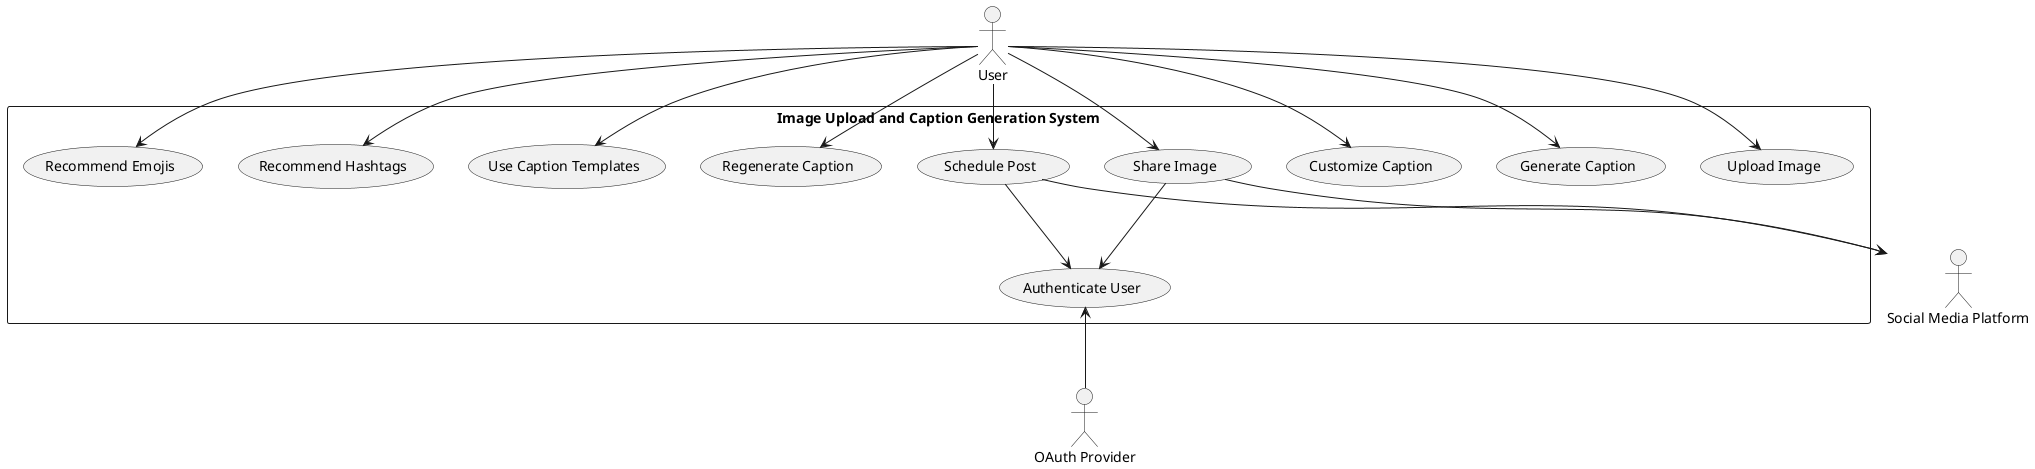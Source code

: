 @startuml generate_image_video_captioning_usecase_diagram

actor User
actor "Social Media Platform" as SMP
actor "OAuth Provider" as OAuth

rectangle "Image Upload and Caption Generation System" {
  User --> (Upload Image)
  User --> (Generate Caption)
  User --> (Customize Caption)
  User --> (Share Image)
  User --> (Schedule Post)
  User --> (Regenerate Caption)
  User --> (Use Caption Templates)
  User --> (Recommend Hashtags)
  User --> (Recommend Emojis)
  
  (Share Image) --> SMP
  (Schedule Post) --> SMP
  (Share Image) --> (Authenticate User)
  (Schedule Post) --> (Authenticate User)
  (Authenticate User) <-- OAuth
}

@enduml
